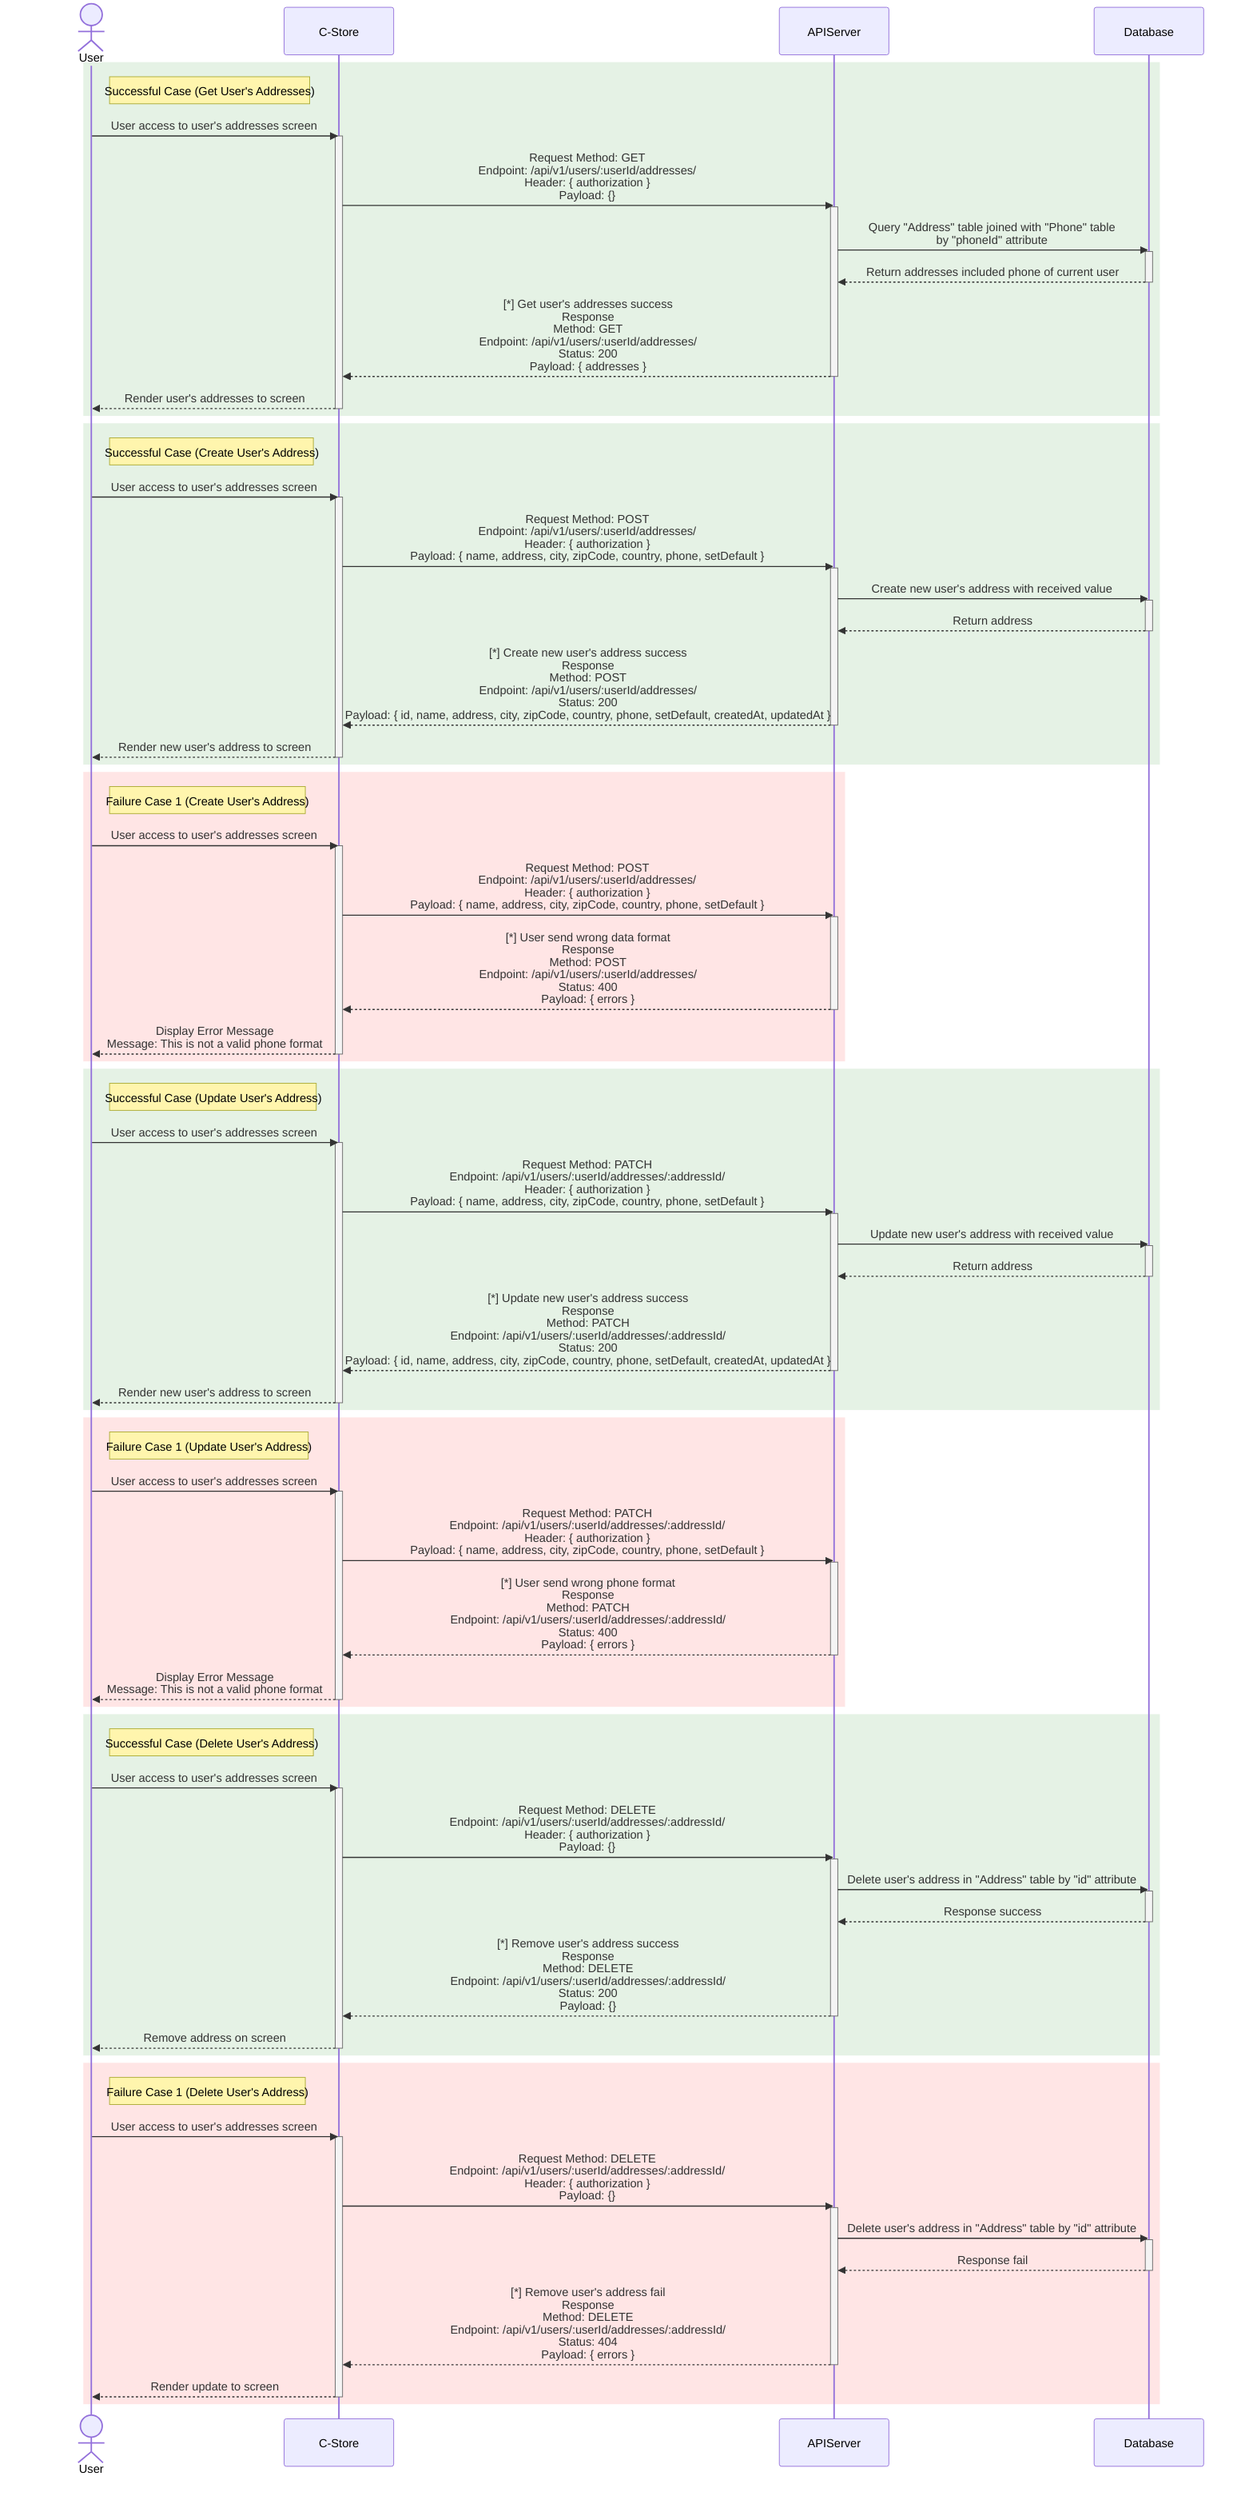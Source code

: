 sequenceDiagram
    actor User
    participant C-Store
    participant APIServer
    participant Database

    rect rgba(0, 128, 0, 0.1)
        note right of User: Successful Case (Get User's Addresses)
        User->>C-Store: User access to user's addresses screen
        activate C-Store
        C-Store->>APIServer: Request Method: GET<br>Endpoint: /api/v1/users/:userId/addresses/<br>Header: { authorization }<br>Payload: {}
        activate APIServer
        APIServer->>Database: Query "Address" table joined with "Phone" table<br>by "phoneId" attribute
        activate Database
        Database-->>APIServer: Return addresses included phone of current user
        deactivate Database
        APIServer-->>C-Store: [*] Get user's addresses success<br>Response<br>Method: GET<br>Endpoint: /api/v1/users/:userId/addresses/<br>Status: 200<br>Payload: { addresses }
        deactivate APIServer
        C-Store-->>User: Render user's addresses to screen
        deactivate C-Store
    end

    rect rgba(0, 128, 0, 0.1)
        note right of User: Successful Case (Create User's Address)
        User->>C-Store: User access to user's addresses screen
        activate C-Store
        C-Store->>APIServer: Request Method: POST<br>Endpoint: /api/v1/users/:userId/addresses/<br>Header: { authorization }<br>Payload: { name, address, city, zipCode, country, phone, setDefault }
        activate APIServer
        APIServer->>Database: Create new user's address with received value
        activate Database
        Database-->>APIServer: Return address
        deactivate Database
        APIServer-->>C-Store: [*] Create new user's address success<br>Response<br>Method: POST<br>Endpoint: /api/v1/users/:userId/addresses/<br>Status: 200<br>Payload: { id, name, address, city, zipCode, country, phone, setDefault, createdAt, updatedAt }
        deactivate APIServer
        C-Store-->>User: Render new user's address to screen
        deactivate C-Store
    end

    rect rgba(255, 0, 0, 0.1)
        note right of User: Failure Case 1 (Create User's Address)
        User->>C-Store: User access to user's addresses screen
        activate C-Store
        C-Store->>APIServer: Request Method: POST<br>Endpoint: /api/v1/users/:userId/addresses/<br>Header: { authorization }<br>Payload: { name, address, city, zipCode, country, phone, setDefault }
        activate APIServer
        APIServer-->>C-Store: [*] User send wrong data format<br>Response<br>Method: POST<br>Endpoint: /api/v1/users/:userId/addresses/<br>Status: 400<br>Payload: { errors }
        deactivate APIServer
        C-Store-->>User: Display Error Message<br>Message: This is not a valid phone format
        deactivate C-Store
    end

    rect rgba(0, 128, 0, 0.1)
        note right of User: Successful Case (Update User's Address)
        User->>C-Store: User access to user's addresses screen
        activate C-Store
        C-Store->>APIServer: Request Method: PATCH<br>Endpoint: /api/v1/users/:userId/addresses/:addressId/<br>Header: { authorization }<br>Payload: { name, address, city, zipCode, country, phone, setDefault }
        activate APIServer
        APIServer->>Database: Update new user's address with received value
        activate Database
        Database-->>APIServer: Return address
        deactivate Database
        APIServer-->>C-Store: [*] Update new user's address success<br>Response<br>Method: PATCH<br>Endpoint: /api/v1/users/:userId/addresses/:addressId/<br>Status: 200<br>Payload: { id, name, address, city, zipCode, country, phone, setDefault, createdAt, updatedAt }
        deactivate APIServer
        C-Store-->>User: Render new user's address to screen
        deactivate C-Store
    end

    rect rgba(255, 0, 0, 0.1)
        note right of User: Failure Case 1 (Update User's Address)
        User->>C-Store: User access to user's addresses screen
        activate C-Store
        C-Store->>APIServer: Request Method: PATCH<br>Endpoint: /api/v1/users/:userId/addresses/:addressId/<br>Header: { authorization }<br>Payload: { name, address, city, zipCode, country, phone, setDefault }
        activate APIServer
        APIServer-->>C-Store: [*] User send wrong phone format<br>Response<br>Method: PATCH<br>Endpoint: /api/v1/users/:userId/addresses/:addressId/<br>Status: 400<br>Payload: { errors }
        deactivate APIServer
        C-Store-->>User: Display Error Message<br>Message: This is not a valid phone format
        deactivate C-Store
    end

    rect rgba(0, 128, 0, 0.1)
        note right of User: Successful Case (Delete User's Address)
        User->>C-Store: User access to user's addresses screen
        activate C-Store
        C-Store->>APIServer: Request Method: DELETE<br>Endpoint: /api/v1/users/:userId/addresses/:addressId/<br>Header: { authorization }<br>Payload: {}
        activate APIServer
        APIServer->>Database: Delete user's address in "Address" table by "id" attribute
        activate Database
        Database-->>APIServer: Response success
        deactivate Database
        APIServer-->>C-Store: [*] Remove user's address success<br>Response<br>Method: DELETE<br>Endpoint: /api/v1/users/:userId/addresses/:addressId/<br>Status: 200<br>Payload: {}
        deactivate APIServer
        C-Store-->>User: Remove address on screen
        deactivate C-Store
    end

    rect rgba(255, 0, 0, 0.1)
        note right of User: Failure Case 1 (Delete User's Address)
        User->>C-Store: User access to user's addresses screen
        activate C-Store
        C-Store->>APIServer: Request Method: DELETE<br>Endpoint: /api/v1/users/:userId/addresses/:addressId/<br>Header: { authorization }<br>Payload: {}
        activate APIServer
        APIServer->>Database: Delete user's address in "Address" table by "id" attribute
        activate Database
        Database-->>APIServer: Response fail
        deactivate Database
        APIServer-->>C-Store: [*] Remove user's address fail<br>Response<br>Method: DELETE<br>Endpoint: /api/v1/users/:userId/addresses/:addressId/<br>Status: 404<br>Payload: { errors }
        deactivate APIServer
        C-Store-->>User: Render update to screen
        deactivate C-Store
    end